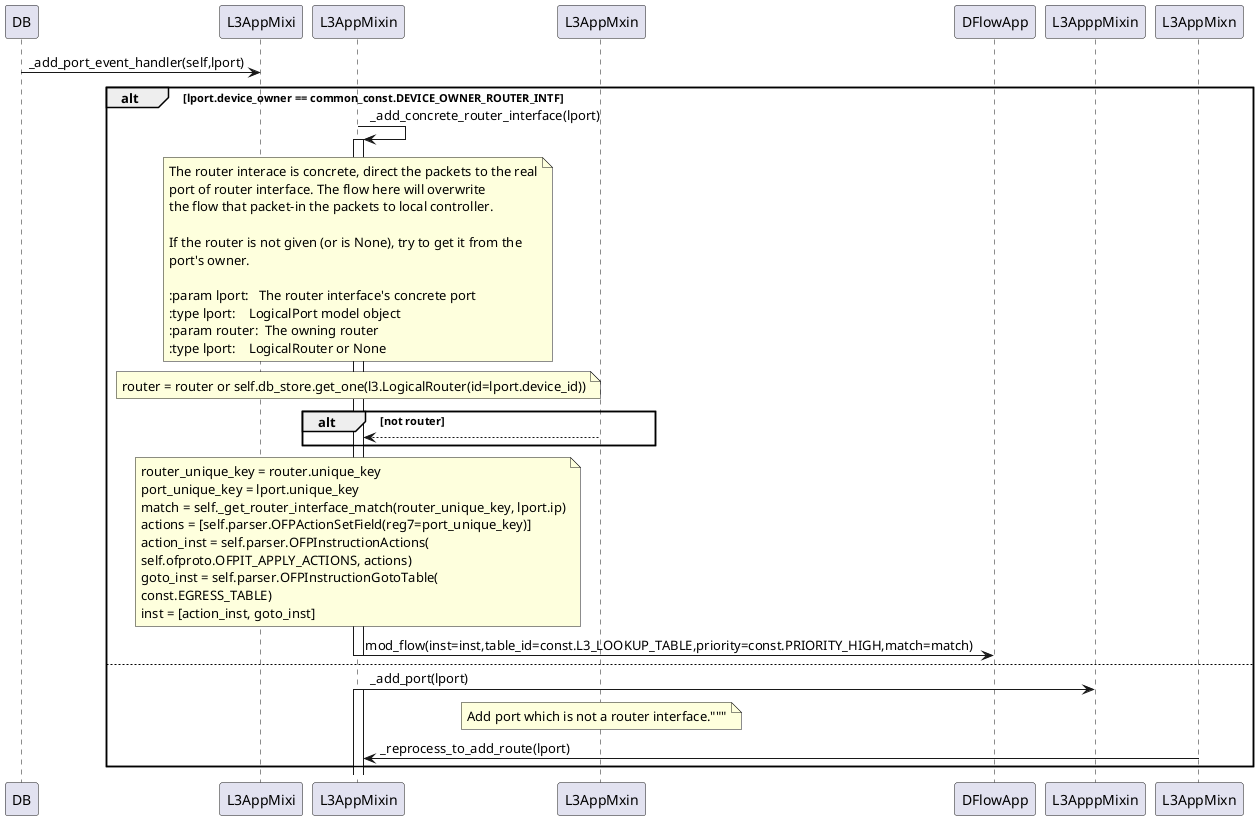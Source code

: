 @startuml logical port bind local or remote
DB->L3AppMixi:_add_port_event_handler(self,lport)
alt lport.device_owner == common_const.DEVICE_OWNER_ROUTER_INTF
    L3AppMixin->L3AppMixin:_add_concrete_router_interface(lport)
    activate L3AppMixin
    note over L3AppMixin
        The router interace is concrete, direct the packets to the real
        port of router interface. The flow here will overwrite
        the flow that packet-in the packets to local controller.

        If the router is not given (or is None), try to get it from the
        port's owner.

        :param lport:   The router interface's concrete port
        :type lport:    LogicalPort model object
        :param router:  The owning router
        :type lport:    LogicalRouter or None
    end note
    note over L3AppMixin
        router = router or self.db_store.get_one(l3.LogicalRouter(id=lport.device_id))
    end note
    alt not router
        L3AppMxin-->L3AppMixin
    end
    note over L3AppMixin
        router_unique_key = router.unique_key
        port_unique_key = lport.unique_key
        match = self._get_router_interface_match(router_unique_key, lport.ip)
        actions = [self.parser.OFPActionSetField(reg7=port_unique_key)]
        action_inst = self.parser.OFPInstructionActions(
        self.ofproto.OFPIT_APPLY_ACTIONS, actions)
        goto_inst = self.parser.OFPInstructionGotoTable(
        const.EGRESS_TABLE)
        inst = [action_inst, goto_inst]
    end note
    L3AppMixin->DFlowApp:mod_flow(inst=inst,table_id=const.L3_LOOKUP_TABLE,priority=const.PRIORITY_HIGH,match=match)
    deactivate
else
    L3AppMixin->L3ApppMixin:_add_port(lport)
    activate L3AppMixin
    note over L3AppMxin
        Add port which is not a router interface."""
    end note
    L3AppMixn->L3AppMixin:_reprocess_to_add_route(lport)
    deactivate
end
@enduml